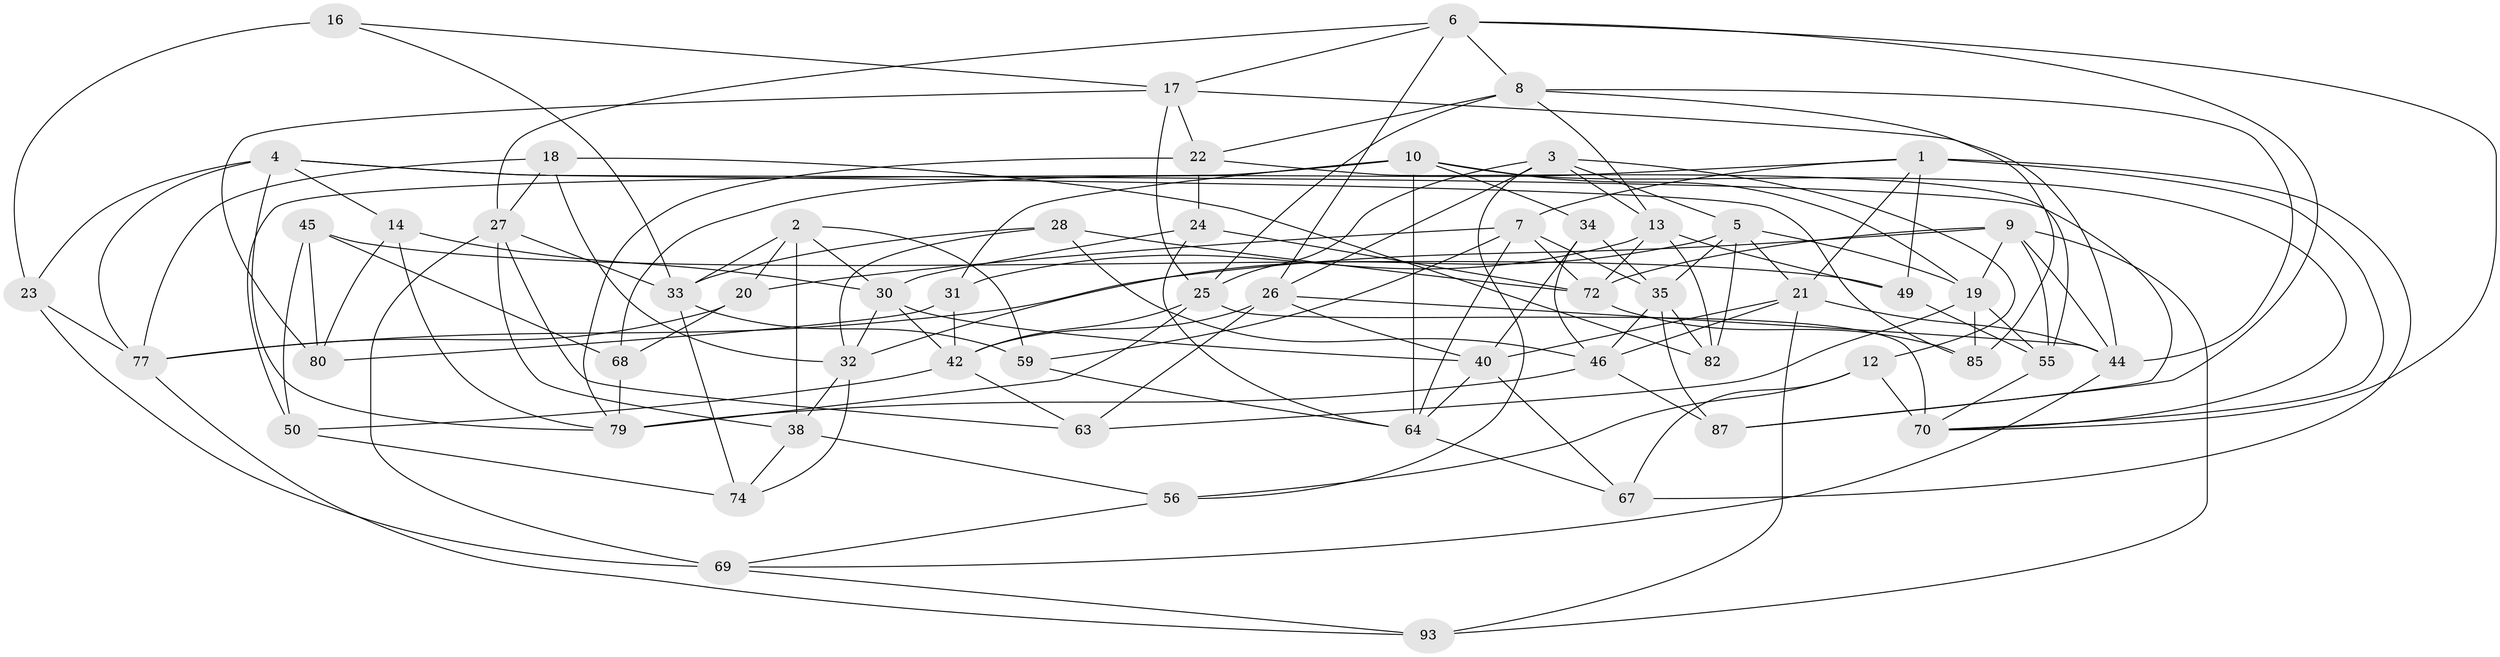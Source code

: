 // original degree distribution, {4: 1.0}
// Generated by graph-tools (version 1.1) at 2025/42/03/06/25 10:42:24]
// undirected, 58 vertices, 147 edges
graph export_dot {
graph [start="1"]
  node [color=gray90,style=filled];
  1 [super="+41"];
  2 [super="+52"];
  3 [super="+47"];
  4 [super="+15"];
  5 [super="+43"];
  6 [super="+76"];
  7 [super="+90"];
  8 [super="+62"];
  9 [super="+11"];
  10 [super="+91"];
  12;
  13 [super="+61"];
  14;
  16;
  17 [super="+89"];
  18;
  19 [super="+29"];
  20;
  21 [super="+60"];
  22 [super="+54"];
  23 [super="+58"];
  24;
  25 [super="+39"];
  26 [super="+37"];
  27 [super="+73"];
  28;
  30 [super="+51"];
  31;
  32 [super="+36"];
  33 [super="+66"];
  34;
  35 [super="+86"];
  38 [super="+71"];
  40 [super="+57"];
  42 [super="+92"];
  44 [super="+53"];
  45;
  46 [super="+48"];
  49;
  50;
  55 [super="+84"];
  56;
  59;
  63;
  64 [super="+65"];
  67;
  68;
  69 [super="+83"];
  70 [super="+81"];
  72 [super="+75"];
  74;
  77 [super="+78"];
  79 [super="+88"];
  80;
  82;
  85;
  87;
  93;
  1 -- 70;
  1 -- 49;
  1 -- 68;
  1 -- 67;
  1 -- 21;
  1 -- 7;
  2 -- 30;
  2 -- 38 [weight=2];
  2 -- 20;
  2 -- 33;
  2 -- 59;
  3 -- 56;
  3 -- 12;
  3 -- 5;
  3 -- 25;
  3 -- 13;
  3 -- 26;
  4 -- 85;
  4 -- 23;
  4 -- 77;
  4 -- 79;
  4 -- 14;
  4 -- 87;
  5 -- 21;
  5 -- 82;
  5 -- 35;
  5 -- 19;
  5 -- 32;
  6 -- 87;
  6 -- 27;
  6 -- 26;
  6 -- 8;
  6 -- 17;
  6 -- 70;
  7 -- 59;
  7 -- 64;
  7 -- 72;
  7 -- 35;
  7 -- 20;
  8 -- 25;
  8 -- 85;
  8 -- 13;
  8 -- 22;
  8 -- 44;
  9 -- 44;
  9 -- 93;
  9 -- 77;
  9 -- 55;
  9 -- 72;
  9 -- 19;
  10 -- 19;
  10 -- 50;
  10 -- 31;
  10 -- 64;
  10 -- 34;
  10 -- 70;
  12 -- 56;
  12 -- 70;
  12 -- 67;
  13 -- 49;
  13 -- 82;
  13 -- 31;
  13 -- 72;
  14 -- 80;
  14 -- 30;
  14 -- 79;
  16 -- 23 [weight=2];
  16 -- 17;
  16 -- 33;
  17 -- 44;
  17 -- 80;
  17 -- 25;
  17 -- 22;
  18 -- 77;
  18 -- 82;
  18 -- 27;
  18 -- 32;
  19 -- 63;
  19 -- 55;
  19 -- 85;
  20 -- 77;
  20 -- 68;
  21 -- 44;
  21 -- 40;
  21 -- 93;
  21 -- 46;
  22 -- 79;
  22 -- 55 [weight=2];
  22 -- 24;
  23 -- 69 [weight=2];
  23 -- 77;
  24 -- 30;
  24 -- 72;
  24 -- 64;
  25 -- 70;
  25 -- 42;
  25 -- 79;
  26 -- 63;
  26 -- 40;
  26 -- 42;
  26 -- 44;
  27 -- 63;
  27 -- 33;
  27 -- 69;
  27 -- 38;
  28 -- 33;
  28 -- 46;
  28 -- 72;
  28 -- 32;
  30 -- 42;
  30 -- 32;
  30 -- 40;
  31 -- 80;
  31 -- 42;
  32 -- 38;
  32 -- 74;
  33 -- 74;
  33 -- 59;
  34 -- 40;
  34 -- 46;
  34 -- 35;
  35 -- 82;
  35 -- 46;
  35 -- 87;
  38 -- 74;
  38 -- 56;
  40 -- 67;
  40 -- 64;
  42 -- 63;
  42 -- 50;
  44 -- 69;
  45 -- 68;
  45 -- 50;
  45 -- 80;
  45 -- 49;
  46 -- 87;
  46 -- 79;
  49 -- 55;
  50 -- 74;
  55 -- 70;
  56 -- 69;
  59 -- 64;
  64 -- 67;
  68 -- 79;
  69 -- 93;
  72 -- 85;
  77 -- 93;
}
